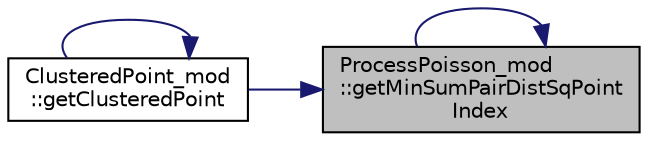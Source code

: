 digraph "ProcessPoisson_mod::getMinSumPairDistSqPointIndex"
{
 // LATEX_PDF_SIZE
  edge [fontname="Helvetica",fontsize="10",labelfontname="Helvetica",labelfontsize="10"];
  node [fontname="Helvetica",fontsize="10",shape=record];
  rankdir="RL";
  Node1 [label="ProcessPoisson_mod\l::getMinSumPairDistSqPoint\lIndex",height=0.2,width=0.4,color="black", fillcolor="grey75", style="filled", fontcolor="black",tooltip="Return the index ip of the point (among the input set of np nd-dimensional Points) that has the small..."];
  Node1 -> Node2 [dir="back",color="midnightblue",fontsize="10",style="solid",fontname="Helvetica"];
  Node2 [label="ClusteredPoint_mod\l::getClusteredPoint",height=0.2,width=0.4,color="black", fillcolor="white", style="filled",URL="$namespaceClusteredPoint__mod.html#a70a3d3ce1aa61572e6e1c4a4a0f47024",tooltip=" "];
  Node2 -> Node2 [dir="back",color="midnightblue",fontsize="10",style="solid",fontname="Helvetica"];
  Node1 -> Node1 [dir="back",color="midnightblue",fontsize="10",style="solid",fontname="Helvetica"];
}
